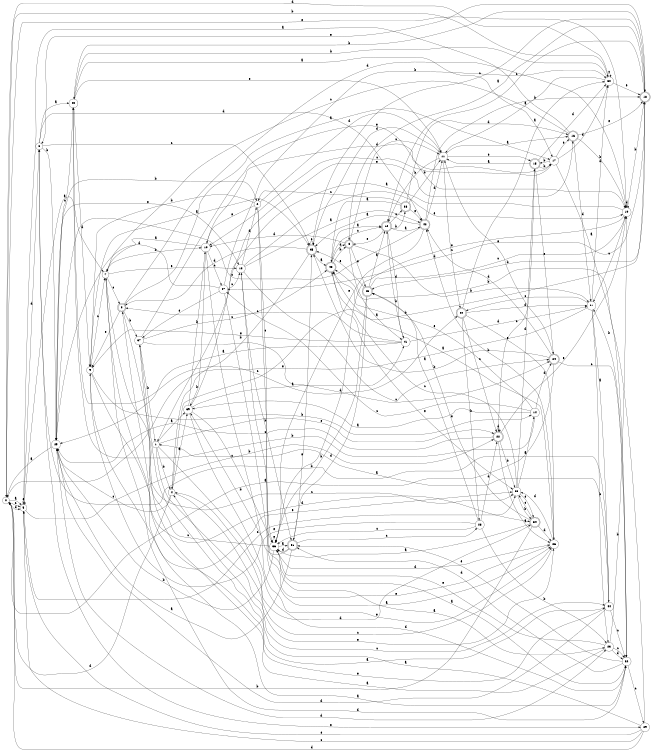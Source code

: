 digraph n37_4 {
__start0 [label="" shape="none"];

rankdir=LR;
size="8,5";

s0 [style="filled", color="black", fillcolor="white" shape="circle", label="0"];
s1 [style="filled", color="black", fillcolor="white" shape="circle", label="1"];
s2 [style="filled", color="black", fillcolor="white" shape="circle", label="2"];
s3 [style="rounded,filled", color="black", fillcolor="white" shape="doublecircle", label="3"];
s4 [style="filled", color="black", fillcolor="white" shape="circle", label="4"];
s5 [style="filled", color="black", fillcolor="white" shape="circle", label="5"];
s6 [style="filled", color="black", fillcolor="white" shape="circle", label="6"];
s7 [style="filled", color="black", fillcolor="white" shape="circle", label="7"];
s8 [style="rounded,filled", color="black", fillcolor="white" shape="doublecircle", label="8"];
s9 [style="filled", color="black", fillcolor="white" shape="circle", label="9"];
s10 [style="filled", color="black", fillcolor="white" shape="circle", label="10"];
s11 [style="filled", color="black", fillcolor="white" shape="circle", label="11"];
s12 [style="rounded,filled", color="black", fillcolor="white" shape="doublecircle", label="12"];
s13 [style="filled", color="black", fillcolor="white" shape="circle", label="13"];
s14 [style="filled", color="black", fillcolor="white" shape="circle", label="14"];
s15 [style="rounded,filled", color="black", fillcolor="white" shape="doublecircle", label="15"];
s16 [style="rounded,filled", color="black", fillcolor="white" shape="doublecircle", label="16"];
s17 [style="filled", color="black", fillcolor="white" shape="circle", label="17"];
s18 [style="rounded,filled", color="black", fillcolor="white" shape="doublecircle", label="18"];
s19 [style="filled", color="black", fillcolor="white" shape="circle", label="19"];
s20 [style="rounded,filled", color="black", fillcolor="white" shape="doublecircle", label="20"];
s21 [style="filled", color="black", fillcolor="white" shape="circle", label="21"];
s22 [style="rounded,filled", color="black", fillcolor="white" shape="doublecircle", label="22"];
s23 [style="filled", color="black", fillcolor="white" shape="circle", label="23"];
s24 [style="rounded,filled", color="black", fillcolor="white" shape="doublecircle", label="24"];
s25 [style="filled", color="black", fillcolor="white" shape="circle", label="25"];
s26 [style="filled", color="black", fillcolor="white" shape="circle", label="26"];
s27 [style="filled", color="black", fillcolor="white" shape="circle", label="27"];
s28 [style="filled", color="black", fillcolor="white" shape="circle", label="28"];
s29 [style="filled", color="black", fillcolor="white" shape="circle", label="29"];
s30 [style="filled", color="black", fillcolor="white" shape="circle", label="30"];
s31 [style="rounded,filled", color="black", fillcolor="white" shape="doublecircle", label="31"];
s32 [style="filled", color="black", fillcolor="white" shape="circle", label="32"];
s33 [style="filled", color="black", fillcolor="white" shape="circle", label="33"];
s34 [style="rounded,filled", color="black", fillcolor="white" shape="doublecircle", label="34"];
s35 [style="rounded,filled", color="black", fillcolor="white" shape="doublecircle", label="35"];
s36 [style="filled", color="black", fillcolor="white" shape="circle", label="36"];
s37 [style="filled", color="black", fillcolor="white" shape="circle", label="37"];
s38 [style="rounded,filled", color="black", fillcolor="white" shape="doublecircle", label="38"];
s39 [style="filled", color="black", fillcolor="white" shape="circle", label="39"];
s40 [style="filled", color="black", fillcolor="white" shape="circle", label="40"];
s41 [style="filled", color="black", fillcolor="white" shape="circle", label="41"];
s42 [style="rounded,filled", color="black", fillcolor="white" shape="doublecircle", label="42"];
s43 [style="rounded,filled", color="black", fillcolor="white" shape="doublecircle", label="43"];
s44 [style="filled", color="black", fillcolor="white" shape="circle", label="44"];
s45 [style="rounded,filled", color="black", fillcolor="white" shape="doublecircle", label="45"];
s0 -> s5 [label="a"];
s0 -> s30 [label="b"];
s0 -> s5 [label="c"];
s0 -> s5 [label="d"];
s0 -> s19 [label="e"];
s1 -> s39 [label="a"];
s1 -> s4 [label="b"];
s1 -> s44 [label="c"];
s1 -> s34 [label="d"];
s1 -> s22 [label="e"];
s2 -> s23 [label="a"];
s2 -> s9 [label="b"];
s2 -> s36 [label="c"];
s2 -> s11 [label="d"];
s2 -> s10 [label="e"];
s3 -> s17 [label="a"];
s3 -> s37 [label="b"];
s3 -> s33 [label="c"];
s3 -> s19 [label="d"];
s3 -> s9 [label="e"];
s4 -> s39 [label="a"];
s4 -> s18 [label="b"];
s4 -> s25 [label="c"];
s4 -> s0 [label="d"];
s4 -> s26 [label="e"];
s5 -> s7 [label="a"];
s5 -> s22 [label="b"];
s5 -> s33 [label="c"];
s5 -> s6 [label="d"];
s5 -> s5 [label="e"];
s6 -> s40 [label="a"];
s6 -> s25 [label="b"];
s6 -> s35 [label="c"];
s6 -> s42 [label="d"];
s6 -> s29 [label="e"];
s7 -> s32 [label="a"];
s7 -> s10 [label="b"];
s7 -> s3 [label="c"];
s7 -> s32 [label="d"];
s7 -> s13 [label="e"];
s8 -> s41 [label="a"];
s8 -> s21 [label="b"];
s8 -> s11 [label="c"];
s8 -> s10 [label="d"];
s8 -> s45 [label="e"];
s9 -> s35 [label="a"];
s9 -> s14 [label="b"];
s9 -> s7 [label="c"];
s9 -> s34 [label="d"];
s9 -> s33 [label="e"];
s10 -> s7 [label="a"];
s10 -> s39 [label="b"];
s10 -> s27 [label="c"];
s10 -> s17 [label="d"];
s10 -> s26 [label="e"];
s11 -> s16 [label="a"];
s11 -> s12 [label="b"];
s11 -> s20 [label="c"];
s11 -> s35 [label="d"];
s11 -> s15 [label="e"];
s12 -> s42 [label="a"];
s12 -> s38 [label="b"];
s12 -> s38 [label="c"];
s12 -> s41 [label="d"];
s12 -> s8 [label="e"];
s13 -> s42 [label="a"];
s13 -> s31 [label="b"];
s13 -> s24 [label="c"];
s13 -> s2 [label="d"];
s13 -> s19 [label="e"];
s14 -> s39 [label="a"];
s14 -> s40 [label="b"];
s14 -> s27 [label="c"];
s14 -> s24 [label="d"];
s14 -> s43 [label="e"];
s15 -> s11 [label="a"];
s15 -> s17 [label="b"];
s15 -> s22 [label="c"];
s15 -> s30 [label="d"];
s15 -> s24 [label="e"];
s16 -> s5 [label="a"];
s16 -> s19 [label="b"];
s16 -> s7 [label="c"];
s16 -> s21 [label="d"];
s16 -> s18 [label="e"];
s17 -> s32 [label="a"];
s17 -> s15 [label="b"];
s17 -> s10 [label="c"];
s17 -> s30 [label="d"];
s17 -> s16 [label="e"];
s18 -> s8 [label="a"];
s18 -> s45 [label="b"];
s18 -> s12 [label="c"];
s18 -> s27 [label="d"];
s18 -> s6 [label="e"];
s19 -> s1 [label="a"];
s19 -> s18 [label="b"];
s19 -> s21 [label="c"];
s19 -> s19 [label="d"];
s19 -> s36 [label="e"];
s20 -> s30 [label="a"];
s20 -> s28 [label="b"];
s20 -> s22 [label="c"];
s20 -> s21 [label="d"];
s20 -> s26 [label="e"];
s21 -> s44 [label="a"];
s21 -> s23 [label="b"];
s21 -> s20 [label="c"];
s21 -> s30 [label="d"];
s21 -> s0 [label="e"];
s22 -> s26 [label="a"];
s22 -> s33 [label="b"];
s22 -> s25 [label="c"];
s22 -> s22 [label="d"];
s22 -> s19 [label="e"];
s23 -> s37 [label="a"];
s23 -> s19 [label="b"];
s23 -> s32 [label="c"];
s23 -> s32 [label="d"];
s23 -> s36 [label="e"];
s24 -> s0 [label="a"];
s24 -> s35 [label="b"];
s24 -> s32 [label="c"];
s24 -> s42 [label="d"];
s24 -> s11 [label="e"];
s25 -> s0 [label="a"];
s25 -> s2 [label="b"];
s25 -> s40 [label="c"];
s25 -> s23 [label="d"];
s25 -> s13 [label="e"];
s26 -> s43 [label="a"];
s26 -> s42 [label="b"];
s26 -> s4 [label="c"];
s26 -> s33 [label="d"];
s26 -> s13 [label="e"];
s27 -> s26 [label="a"];
s27 -> s30 [label="b"];
s27 -> s13 [label="c"];
s27 -> s25 [label="d"];
s27 -> s37 [label="e"];
s28 -> s45 [label="a"];
s28 -> s23 [label="b"];
s28 -> s36 [label="c"];
s28 -> s22 [label="d"];
s28 -> s9 [label="e"];
s29 -> s4 [label="a"];
s29 -> s43 [label="b"];
s29 -> s5 [label="c"];
s29 -> s0 [label="d"];
s29 -> s5 [label="e"];
s30 -> s11 [label="a"];
s30 -> s40 [label="b"];
s30 -> s30 [label="c"];
s30 -> s0 [label="d"];
s30 -> s18 [label="e"];
s31 -> s25 [label="a"];
s31 -> s39 [label="b"];
s31 -> s28 [label="c"];
s31 -> s36 [label="d"];
s31 -> s35 [label="e"];
s32 -> s36 [label="a"];
s32 -> s21 [label="b"];
s32 -> s29 [label="c"];
s32 -> s31 [label="d"];
s32 -> s31 [label="e"];
s33 -> s14 [label="a"];
s33 -> s34 [label="b"];
s33 -> s43 [label="c"];
s33 -> s15 [label="d"];
s33 -> s34 [label="e"];
s34 -> s36 [label="a"];
s34 -> s0 [label="b"];
s34 -> s33 [label="c"];
s34 -> s26 [label="d"];
s34 -> s45 [label="e"];
s35 -> s43 [label="a"];
s35 -> s4 [label="b"];
s35 -> s18 [label="c"];
s35 -> s3 [label="d"];
s35 -> s35 [label="e"];
s36 -> s31 [label="a"];
s36 -> s25 [label="b"];
s36 -> s7 [label="c"];
s36 -> s26 [label="d"];
s36 -> s36 [label="e"];
s37 -> s44 [label="a"];
s37 -> s1 [label="b"];
s37 -> s43 [label="c"];
s37 -> s24 [label="d"];
s37 -> s19 [label="e"];
s38 -> s43 [label="a"];
s38 -> s11 [label="b"];
s38 -> s2 [label="c"];
s38 -> s16 [label="d"];
s38 -> s42 [label="e"];
s39 -> s41 [label="a"];
s39 -> s10 [label="b"];
s39 -> s36 [label="c"];
s39 -> s32 [label="d"];
s39 -> s16 [label="e"];
s40 -> s17 [label="a"];
s40 -> s18 [label="b"];
s40 -> s20 [label="c"];
s40 -> s9 [label="d"];
s40 -> s11 [label="e"];
s41 -> s25 [label="a"];
s41 -> s12 [label="b"];
s41 -> s3 [label="c"];
s41 -> s21 [label="d"];
s41 -> s9 [label="e"];
s42 -> s35 [label="a"];
s42 -> s18 [label="b"];
s42 -> s25 [label="c"];
s42 -> s11 [label="d"];
s42 -> s36 [label="e"];
s43 -> s12 [label="a"];
s43 -> s8 [label="b"];
s43 -> s12 [label="c"];
s43 -> s8 [label="d"];
s43 -> s33 [label="e"];
s44 -> s1 [label="a"];
s44 -> s6 [label="b"];
s44 -> s32 [label="c"];
s44 -> s25 [label="d"];
s44 -> s3 [label="e"];
s45 -> s12 [label="a"];
s45 -> s36 [label="b"];
s45 -> s19 [label="c"];
s45 -> s31 [label="d"];
s45 -> s35 [label="e"];

}